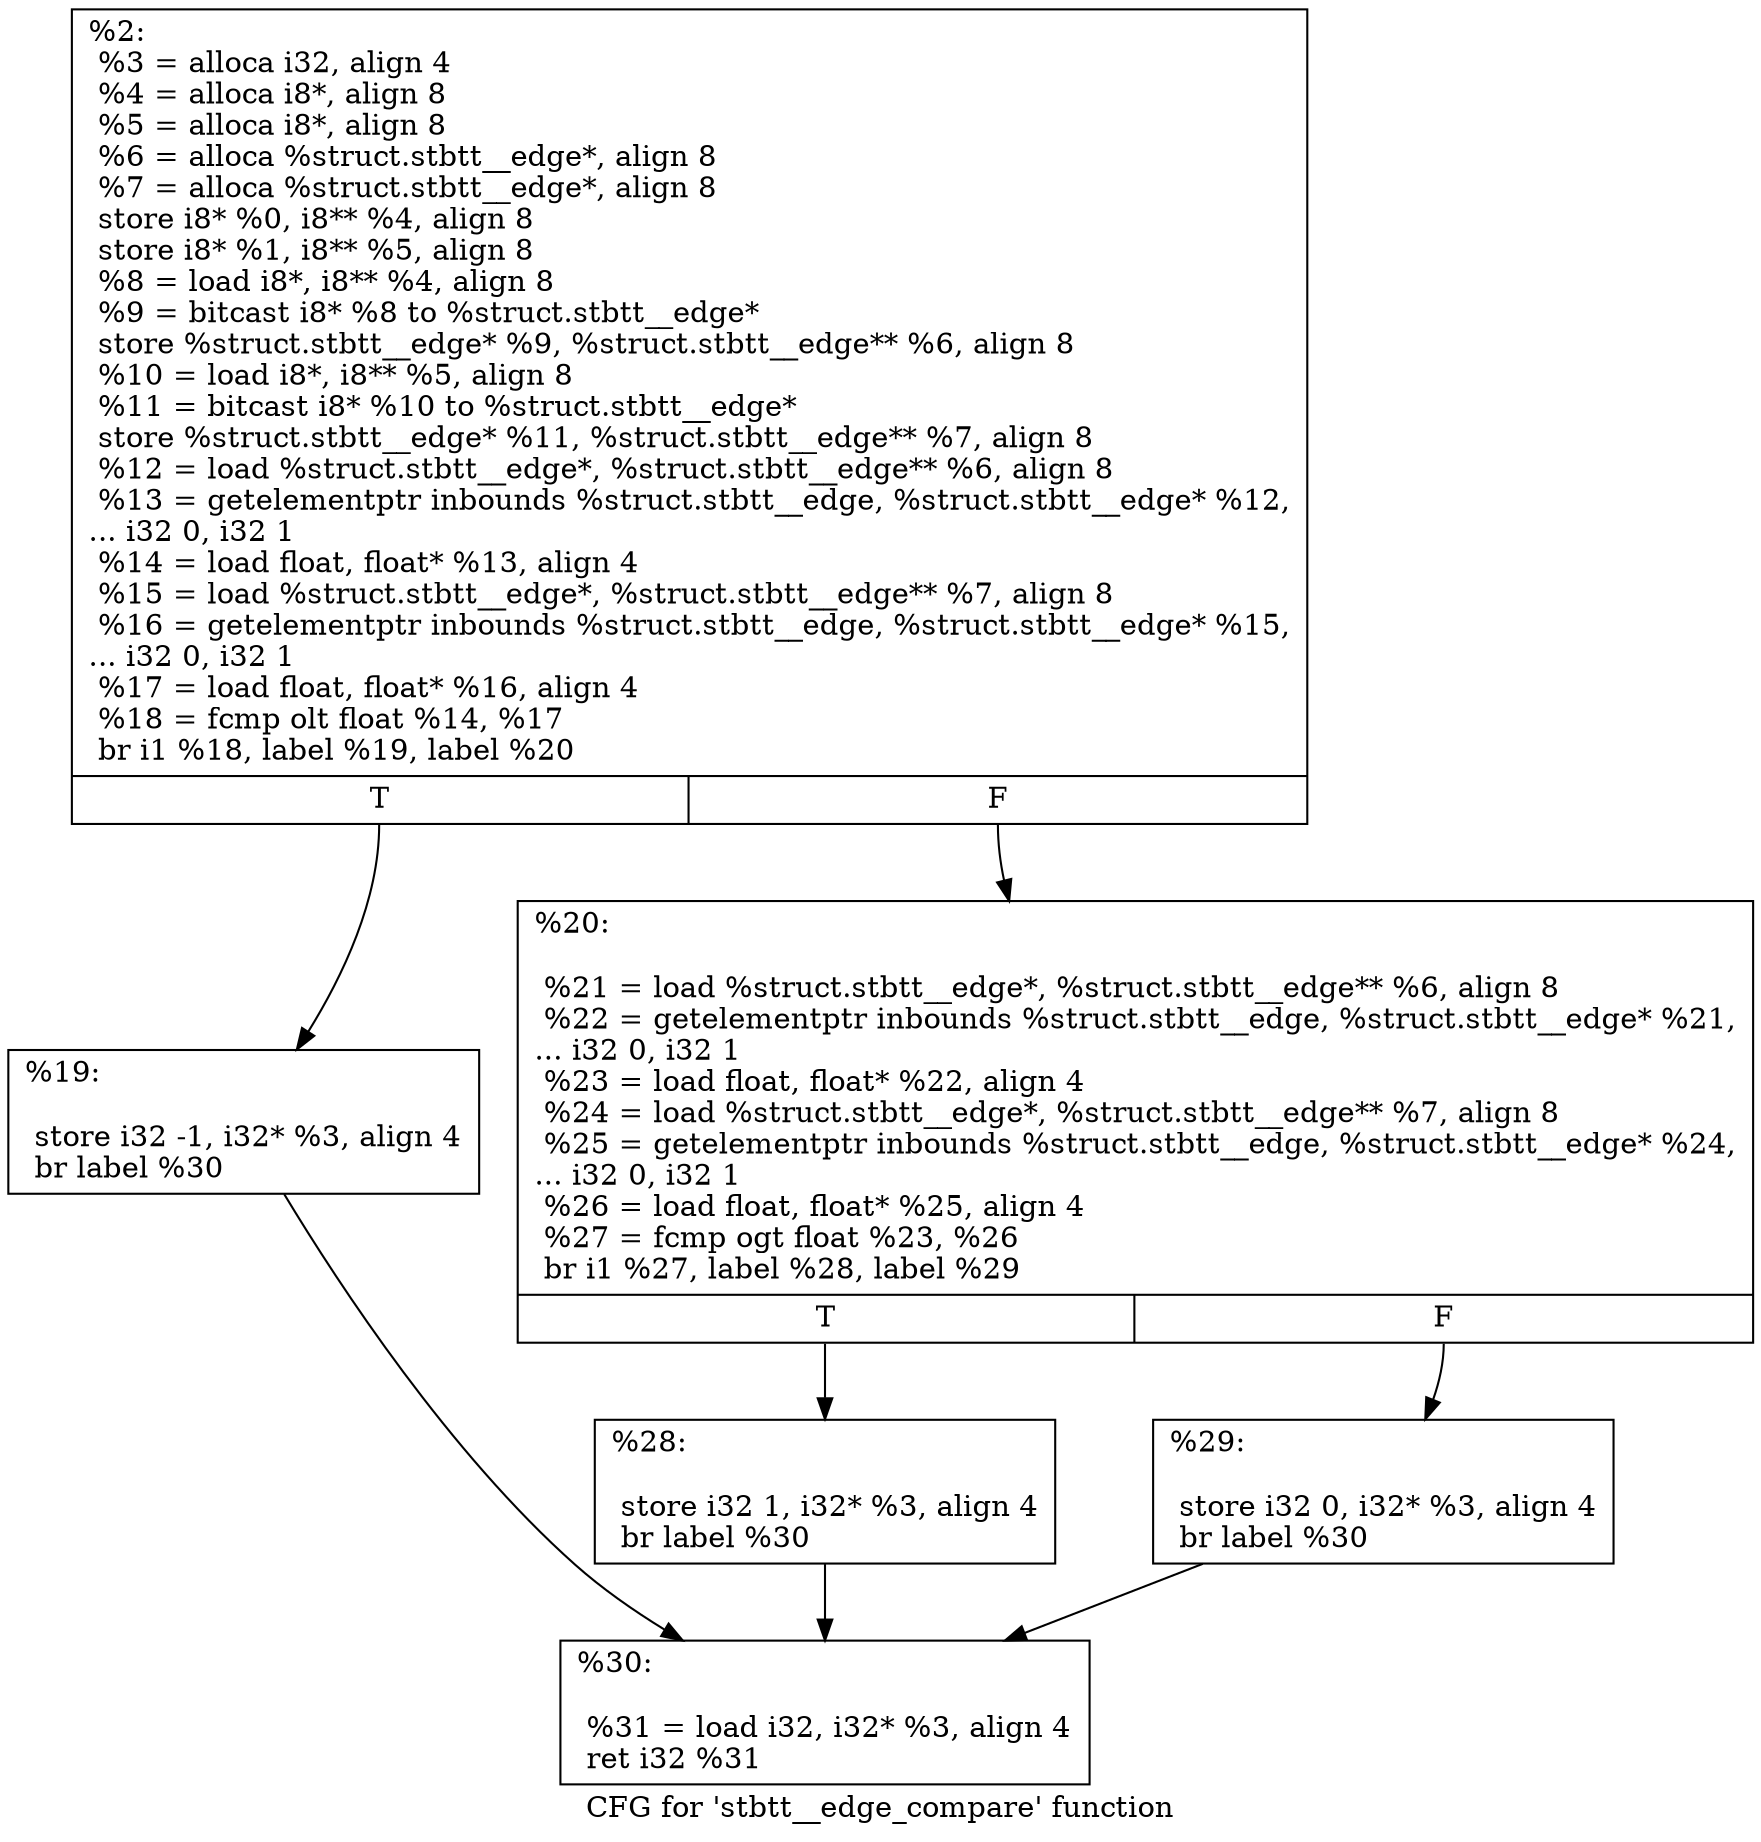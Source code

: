 digraph "CFG for 'stbtt__edge_compare' function" {
	label="CFG for 'stbtt__edge_compare' function";

	Node0x2a782b0 [shape=record,label="{%2:\l  %3 = alloca i32, align 4\l  %4 = alloca i8*, align 8\l  %5 = alloca i8*, align 8\l  %6 = alloca %struct.stbtt__edge*, align 8\l  %7 = alloca %struct.stbtt__edge*, align 8\l  store i8* %0, i8** %4, align 8\l  store i8* %1, i8** %5, align 8\l  %8 = load i8*, i8** %4, align 8\l  %9 = bitcast i8* %8 to %struct.stbtt__edge*\l  store %struct.stbtt__edge* %9, %struct.stbtt__edge** %6, align 8\l  %10 = load i8*, i8** %5, align 8\l  %11 = bitcast i8* %10 to %struct.stbtt__edge*\l  store %struct.stbtt__edge* %11, %struct.stbtt__edge** %7, align 8\l  %12 = load %struct.stbtt__edge*, %struct.stbtt__edge** %6, align 8\l  %13 = getelementptr inbounds %struct.stbtt__edge, %struct.stbtt__edge* %12,\l... i32 0, i32 1\l  %14 = load float, float* %13, align 4\l  %15 = load %struct.stbtt__edge*, %struct.stbtt__edge** %7, align 8\l  %16 = getelementptr inbounds %struct.stbtt__edge, %struct.stbtt__edge* %15,\l... i32 0, i32 1\l  %17 = load float, float* %16, align 4\l  %18 = fcmp olt float %14, %17\l  br i1 %18, label %19, label %20\l|{<s0>T|<s1>F}}"];
	Node0x2a782b0:s0 -> Node0x2a78420;
	Node0x2a782b0:s1 -> Node0x2a78ca0;
	Node0x2a78420 [shape=record,label="{%19:\l\l  store i32 -1, i32* %3, align 4\l  br label %30\l}"];
	Node0x2a78420 -> Node0x2a78e40;
	Node0x2a78ca0 [shape=record,label="{%20:\l\l  %21 = load %struct.stbtt__edge*, %struct.stbtt__edge** %6, align 8\l  %22 = getelementptr inbounds %struct.stbtt__edge, %struct.stbtt__edge* %21,\l... i32 0, i32 1\l  %23 = load float, float* %22, align 4\l  %24 = load %struct.stbtt__edge*, %struct.stbtt__edge** %7, align 8\l  %25 = getelementptr inbounds %struct.stbtt__edge, %struct.stbtt__edge* %24,\l... i32 0, i32 1\l  %26 = load float, float* %25, align 4\l  %27 = fcmp ogt float %23, %26\l  br i1 %27, label %28, label %29\l|{<s0>T|<s1>F}}"];
	Node0x2a78ca0:s0 -> Node0x2a79230;
	Node0x2a78ca0:s1 -> Node0x2a79280;
	Node0x2a79230 [shape=record,label="{%28:\l\l  store i32 1, i32* %3, align 4\l  br label %30\l}"];
	Node0x2a79230 -> Node0x2a78e40;
	Node0x2a79280 [shape=record,label="{%29:\l\l  store i32 0, i32* %3, align 4\l  br label %30\l}"];
	Node0x2a79280 -> Node0x2a78e40;
	Node0x2a78e40 [shape=record,label="{%30:\l\l  %31 = load i32, i32* %3, align 4\l  ret i32 %31\l}"];
}
